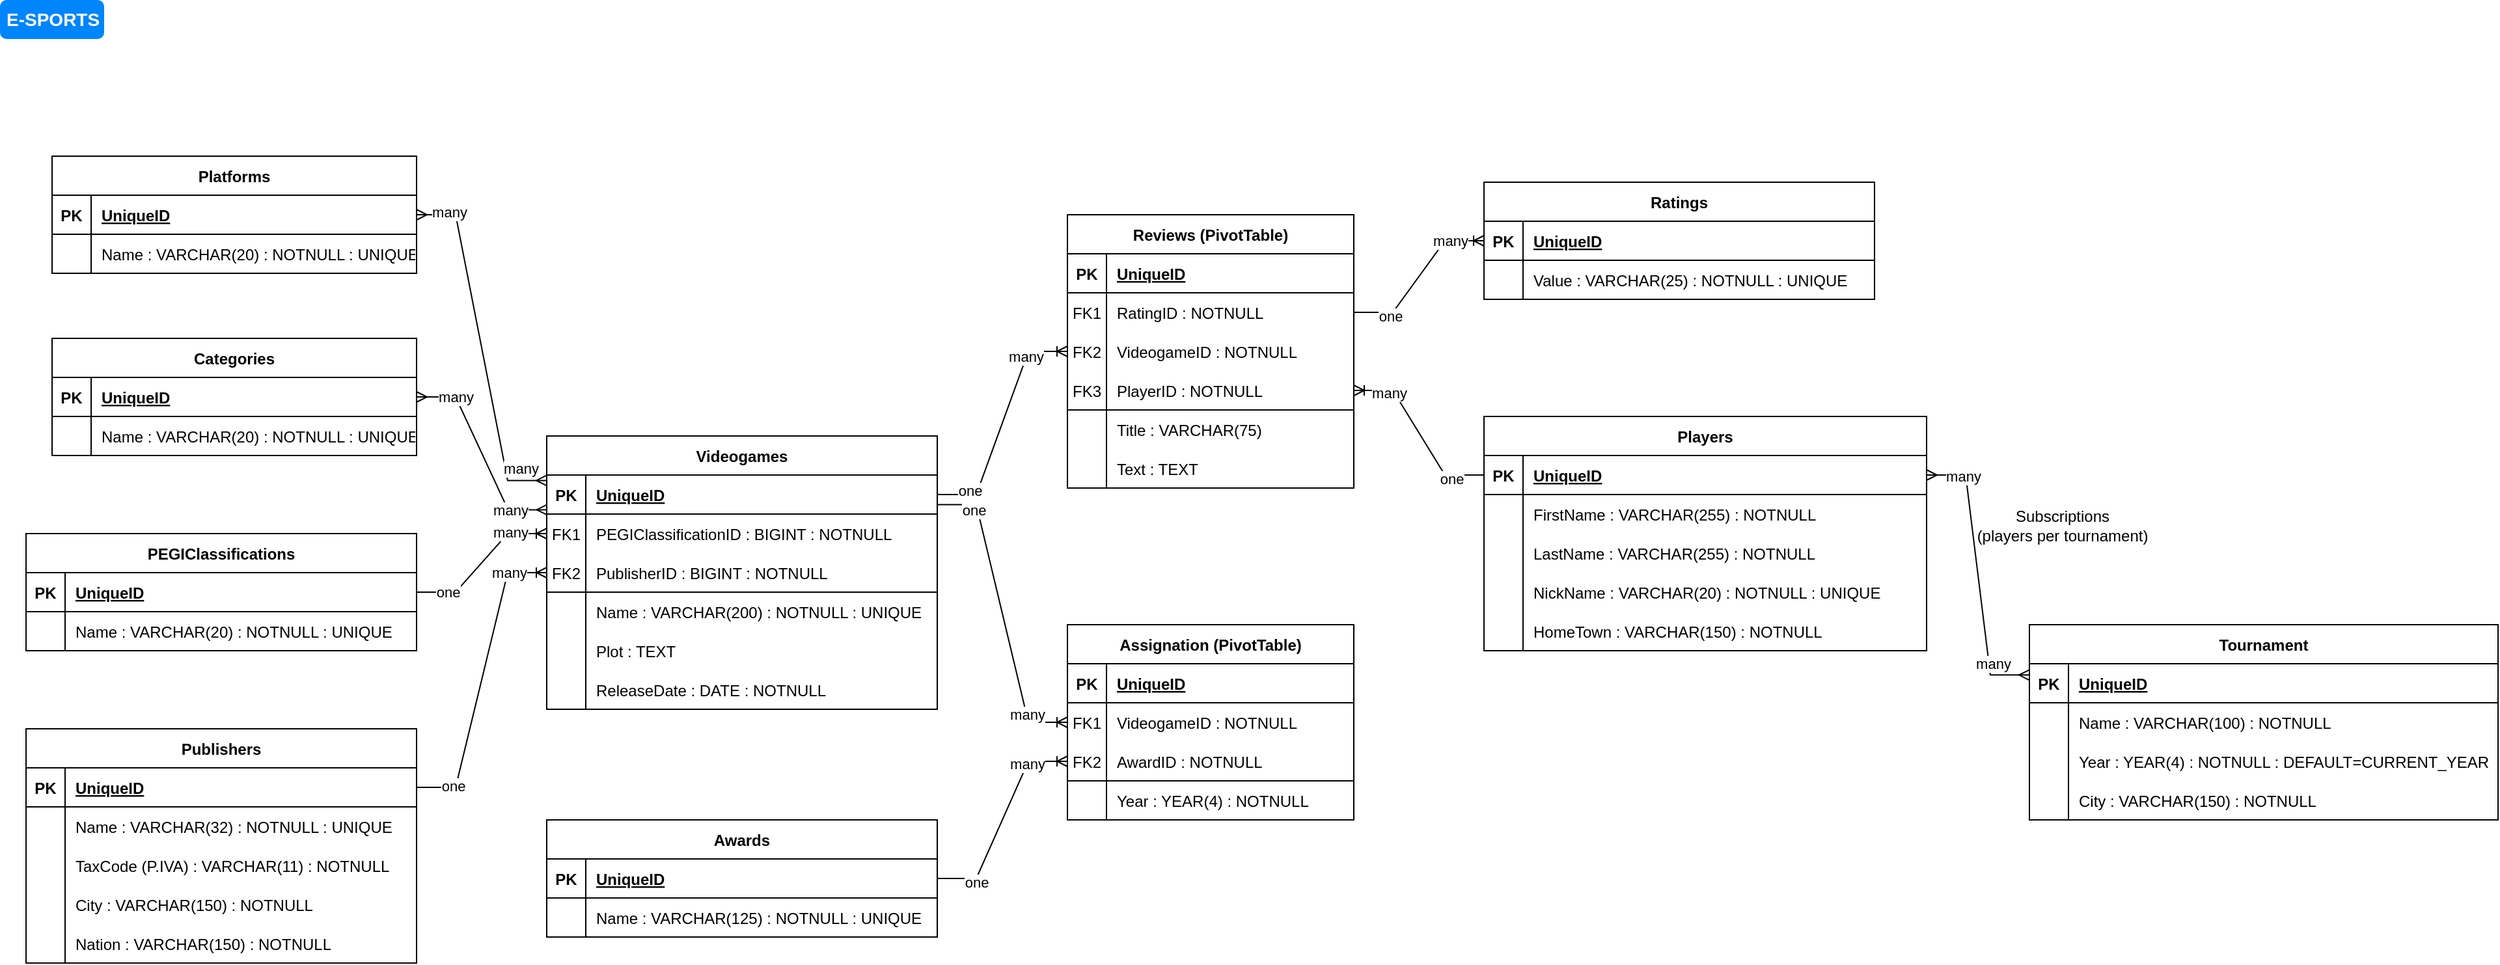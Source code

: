 <mxfile version="20.8.10" type="device"><diagram name="Page-1" id="wLrNkC55fA3OCVOZS55c"><mxGraphModel dx="1900" dy="1076" grid="1" gridSize="10" guides="1" tooltips="1" connect="1" arrows="1" fold="1" page="1" pageScale="1" pageWidth="1169" pageHeight="827" math="0" shadow="0"><root><mxCell id="0"/><mxCell id="1" parent="0"/><mxCell id="9pHbcaEoAHBI4VszP5OF-1" value="E-SPORTS" style="html=1;shadow=0;dashed=0;shape=mxgraph.bootstrap.rrect;rSize=5;strokeColor=none;strokeWidth=1;fillColor=#0085FC;fontColor=#FFFFFF;whiteSpace=wrap;align=left;verticalAlign=middle;spacingLeft=0;fontStyle=1;fontSize=14;spacing=5;" parent="1" vertex="1"><mxGeometry x="40" y="40" width="80" height="30" as="geometry"/></mxCell><mxCell id="9pHbcaEoAHBI4VszP5OF-2" value="Videogames" style="shape=table;startSize=30;container=1;collapsible=1;childLayout=tableLayout;fixedRows=1;rowLines=0;fontStyle=1;align=center;resizeLast=1;" parent="1" vertex="1"><mxGeometry x="460" y="375" width="300" height="210" as="geometry"/></mxCell><mxCell id="9pHbcaEoAHBI4VszP5OF-3" value="" style="shape=tableRow;horizontal=0;startSize=0;swimlaneHead=0;swimlaneBody=0;fillColor=none;collapsible=0;dropTarget=0;points=[[0,0.5],[1,0.5]];portConstraint=eastwest;top=0;left=0;right=0;bottom=1;" parent="9pHbcaEoAHBI4VszP5OF-2" vertex="1"><mxGeometry y="30" width="300" height="30" as="geometry"/></mxCell><mxCell id="9pHbcaEoAHBI4VszP5OF-4" value="PK" style="shape=partialRectangle;connectable=0;fillColor=none;top=0;left=0;bottom=0;right=0;fontStyle=1;overflow=hidden;" parent="9pHbcaEoAHBI4VszP5OF-3" vertex="1"><mxGeometry width="30" height="30" as="geometry"><mxRectangle width="30" height="30" as="alternateBounds"/></mxGeometry></mxCell><mxCell id="9pHbcaEoAHBI4VszP5OF-5" value="UniqueID" style="shape=partialRectangle;connectable=0;fillColor=none;top=0;left=0;bottom=0;right=0;align=left;spacingLeft=6;fontStyle=5;overflow=hidden;" parent="9pHbcaEoAHBI4VszP5OF-3" vertex="1"><mxGeometry x="30" width="270" height="30" as="geometry"><mxRectangle width="270" height="30" as="alternateBounds"/></mxGeometry></mxCell><mxCell id="9pHbcaEoAHBI4VszP5OF-171" value="" style="shape=tableRow;horizontal=0;startSize=0;swimlaneHead=0;swimlaneBody=0;fillColor=none;collapsible=0;dropTarget=0;points=[[0,0.5],[1,0.5]];portConstraint=eastwest;top=0;left=0;right=0;bottom=0;" parent="9pHbcaEoAHBI4VszP5OF-2" vertex="1"><mxGeometry y="60" width="300" height="30" as="geometry"/></mxCell><mxCell id="9pHbcaEoAHBI4VszP5OF-172" value="FK1" style="shape=partialRectangle;connectable=0;fillColor=none;top=0;left=0;bottom=0;right=0;editable=1;overflow=hidden;" parent="9pHbcaEoAHBI4VszP5OF-171" vertex="1"><mxGeometry width="30" height="30" as="geometry"><mxRectangle width="30" height="30" as="alternateBounds"/></mxGeometry></mxCell><mxCell id="9pHbcaEoAHBI4VszP5OF-173" value="PEGIClassificationID : BIGINT : NOTNULL" style="shape=partialRectangle;connectable=0;fillColor=none;top=0;left=0;bottom=0;right=0;align=left;spacingLeft=6;overflow=hidden;" parent="9pHbcaEoAHBI4VszP5OF-171" vertex="1"><mxGeometry x="30" width="270" height="30" as="geometry"><mxRectangle width="270" height="30" as="alternateBounds"/></mxGeometry></mxCell><mxCell id="9pHbcaEoAHBI4VszP5OF-15" value="" style="shape=tableRow;horizontal=0;startSize=0;swimlaneHead=0;swimlaneBody=0;fillColor=none;collapsible=0;dropTarget=0;points=[[0,0.5],[1,0.5]];portConstraint=eastwest;top=0;left=0;right=0;bottom=1;" parent="9pHbcaEoAHBI4VszP5OF-2" vertex="1"><mxGeometry y="90" width="300" height="30" as="geometry"/></mxCell><mxCell id="9pHbcaEoAHBI4VszP5OF-16" value="FK2" style="shape=partialRectangle;connectable=0;fillColor=none;top=0;left=0;bottom=0;right=0;editable=1;overflow=hidden;" parent="9pHbcaEoAHBI4VszP5OF-15" vertex="1"><mxGeometry width="30" height="30" as="geometry"><mxRectangle width="30" height="30" as="alternateBounds"/></mxGeometry></mxCell><mxCell id="9pHbcaEoAHBI4VszP5OF-17" value="PublisherID : BIGINT : NOTNULL" style="shape=partialRectangle;connectable=0;fillColor=none;top=0;left=0;bottom=0;right=0;align=left;spacingLeft=6;overflow=hidden;" parent="9pHbcaEoAHBI4VszP5OF-15" vertex="1"><mxGeometry x="30" width="270" height="30" as="geometry"><mxRectangle width="270" height="30" as="alternateBounds"/></mxGeometry></mxCell><mxCell id="9pHbcaEoAHBI4VszP5OF-6" value="" style="shape=tableRow;horizontal=0;startSize=0;swimlaneHead=0;swimlaneBody=0;fillColor=none;collapsible=0;dropTarget=0;points=[[0,0.5],[1,0.5]];portConstraint=eastwest;top=0;left=0;right=0;bottom=0;" parent="9pHbcaEoAHBI4VszP5OF-2" vertex="1"><mxGeometry y="120" width="300" height="30" as="geometry"/></mxCell><mxCell id="9pHbcaEoAHBI4VszP5OF-7" value="" style="shape=partialRectangle;connectable=0;fillColor=none;top=0;left=0;bottom=0;right=0;editable=1;overflow=hidden;" parent="9pHbcaEoAHBI4VszP5OF-6" vertex="1"><mxGeometry width="30" height="30" as="geometry"><mxRectangle width="30" height="30" as="alternateBounds"/></mxGeometry></mxCell><mxCell id="9pHbcaEoAHBI4VszP5OF-8" value="Name : VARCHAR(200) : NOTNULL : UNIQUE" style="shape=partialRectangle;connectable=0;fillColor=none;top=0;left=0;bottom=0;right=0;align=left;spacingLeft=6;overflow=hidden;" parent="9pHbcaEoAHBI4VszP5OF-6" vertex="1"><mxGeometry x="30" width="270" height="30" as="geometry"><mxRectangle width="270" height="30" as="alternateBounds"/></mxGeometry></mxCell><mxCell id="9pHbcaEoAHBI4VszP5OF-9" value="" style="shape=tableRow;horizontal=0;startSize=0;swimlaneHead=0;swimlaneBody=0;fillColor=none;collapsible=0;dropTarget=0;points=[[0,0.5],[1,0.5]];portConstraint=eastwest;top=0;left=0;right=0;bottom=0;" parent="9pHbcaEoAHBI4VszP5OF-2" vertex="1"><mxGeometry y="150" width="300" height="30" as="geometry"/></mxCell><mxCell id="9pHbcaEoAHBI4VszP5OF-10" value="" style="shape=partialRectangle;connectable=0;fillColor=none;top=0;left=0;bottom=0;right=0;editable=1;overflow=hidden;" parent="9pHbcaEoAHBI4VszP5OF-9" vertex="1"><mxGeometry width="30" height="30" as="geometry"><mxRectangle width="30" height="30" as="alternateBounds"/></mxGeometry></mxCell><mxCell id="9pHbcaEoAHBI4VszP5OF-11" value="Plot : TEXT" style="shape=partialRectangle;connectable=0;fillColor=none;top=0;left=0;bottom=0;right=0;align=left;spacingLeft=6;overflow=hidden;" parent="9pHbcaEoAHBI4VszP5OF-9" vertex="1"><mxGeometry x="30" width="270" height="30" as="geometry"><mxRectangle width="270" height="30" as="alternateBounds"/></mxGeometry></mxCell><mxCell id="9pHbcaEoAHBI4VszP5OF-12" value="" style="shape=tableRow;horizontal=0;startSize=0;swimlaneHead=0;swimlaneBody=0;fillColor=none;collapsible=0;dropTarget=0;points=[[0,0.5],[1,0.5]];portConstraint=eastwest;top=0;left=0;right=0;bottom=0;" parent="9pHbcaEoAHBI4VszP5OF-2" vertex="1"><mxGeometry y="180" width="300" height="30" as="geometry"/></mxCell><mxCell id="9pHbcaEoAHBI4VszP5OF-13" value="" style="shape=partialRectangle;connectable=0;fillColor=none;top=0;left=0;bottom=0;right=0;editable=1;overflow=hidden;" parent="9pHbcaEoAHBI4VszP5OF-12" vertex="1"><mxGeometry width="30" height="30" as="geometry"><mxRectangle width="30" height="30" as="alternateBounds"/></mxGeometry></mxCell><mxCell id="9pHbcaEoAHBI4VszP5OF-14" value="ReleaseDate : DATE : NOTNULL" style="shape=partialRectangle;connectable=0;fillColor=none;top=0;left=0;bottom=0;right=0;align=left;spacingLeft=6;overflow=hidden;" parent="9pHbcaEoAHBI4VszP5OF-12" vertex="1"><mxGeometry x="30" width="270" height="30" as="geometry"><mxRectangle width="270" height="30" as="alternateBounds"/></mxGeometry></mxCell><mxCell id="9pHbcaEoAHBI4VszP5OF-18" value="Publishers" style="shape=table;startSize=30;container=1;collapsible=1;childLayout=tableLayout;fixedRows=1;rowLines=0;fontStyle=1;align=center;resizeLast=1;" parent="1" vertex="1"><mxGeometry x="60" y="600" width="300" height="180" as="geometry"/></mxCell><mxCell id="9pHbcaEoAHBI4VszP5OF-19" value="" style="shape=tableRow;horizontal=0;startSize=0;swimlaneHead=0;swimlaneBody=0;fillColor=none;collapsible=0;dropTarget=0;points=[[0,0.5],[1,0.5]];portConstraint=eastwest;top=0;left=0;right=0;bottom=1;" parent="9pHbcaEoAHBI4VszP5OF-18" vertex="1"><mxGeometry y="30" width="300" height="30" as="geometry"/></mxCell><mxCell id="9pHbcaEoAHBI4VszP5OF-20" value="PK" style="shape=partialRectangle;connectable=0;fillColor=none;top=0;left=0;bottom=0;right=0;fontStyle=1;overflow=hidden;" parent="9pHbcaEoAHBI4VszP5OF-19" vertex="1"><mxGeometry width="30" height="30" as="geometry"><mxRectangle width="30" height="30" as="alternateBounds"/></mxGeometry></mxCell><mxCell id="9pHbcaEoAHBI4VszP5OF-21" value="UniqueID" style="shape=partialRectangle;connectable=0;fillColor=none;top=0;left=0;bottom=0;right=0;align=left;spacingLeft=6;fontStyle=5;overflow=hidden;" parent="9pHbcaEoAHBI4VszP5OF-19" vertex="1"><mxGeometry x="30" width="270" height="30" as="geometry"><mxRectangle width="270" height="30" as="alternateBounds"/></mxGeometry></mxCell><mxCell id="9pHbcaEoAHBI4VszP5OF-22" value="" style="shape=tableRow;horizontal=0;startSize=0;swimlaneHead=0;swimlaneBody=0;fillColor=none;collapsible=0;dropTarget=0;points=[[0,0.5],[1,0.5]];portConstraint=eastwest;top=0;left=0;right=0;bottom=0;" parent="9pHbcaEoAHBI4VszP5OF-18" vertex="1"><mxGeometry y="60" width="300" height="30" as="geometry"/></mxCell><mxCell id="9pHbcaEoAHBI4VszP5OF-23" value="" style="shape=partialRectangle;connectable=0;fillColor=none;top=0;left=0;bottom=0;right=0;editable=1;overflow=hidden;" parent="9pHbcaEoAHBI4VszP5OF-22" vertex="1"><mxGeometry width="30" height="30" as="geometry"><mxRectangle width="30" height="30" as="alternateBounds"/></mxGeometry></mxCell><mxCell id="9pHbcaEoAHBI4VszP5OF-24" value="Name : VARCHAR(32) : NOTNULL : UNIQUE" style="shape=partialRectangle;connectable=0;fillColor=none;top=0;left=0;bottom=0;right=0;align=left;spacingLeft=6;overflow=hidden;" parent="9pHbcaEoAHBI4VszP5OF-22" vertex="1"><mxGeometry x="30" width="270" height="30" as="geometry"><mxRectangle width="270" height="30" as="alternateBounds"/></mxGeometry></mxCell><mxCell id="9pHbcaEoAHBI4VszP5OF-25" value="" style="shape=tableRow;horizontal=0;startSize=0;swimlaneHead=0;swimlaneBody=0;fillColor=none;collapsible=0;dropTarget=0;points=[[0,0.5],[1,0.5]];portConstraint=eastwest;top=0;left=0;right=0;bottom=0;" parent="9pHbcaEoAHBI4VszP5OF-18" vertex="1"><mxGeometry y="90" width="300" height="30" as="geometry"/></mxCell><mxCell id="9pHbcaEoAHBI4VszP5OF-26" value="" style="shape=partialRectangle;connectable=0;fillColor=none;top=0;left=0;bottom=0;right=0;editable=1;overflow=hidden;" parent="9pHbcaEoAHBI4VszP5OF-25" vertex="1"><mxGeometry width="30" height="30" as="geometry"><mxRectangle width="30" height="30" as="alternateBounds"/></mxGeometry></mxCell><mxCell id="9pHbcaEoAHBI4VszP5OF-27" value="TaxCode (P.IVA) : VARCHAR(11) : NOTNULL" style="shape=partialRectangle;connectable=0;fillColor=none;top=0;left=0;bottom=0;right=0;align=left;spacingLeft=6;overflow=hidden;" parent="9pHbcaEoAHBI4VszP5OF-25" vertex="1"><mxGeometry x="30" width="270" height="30" as="geometry"><mxRectangle width="270" height="30" as="alternateBounds"/></mxGeometry></mxCell><mxCell id="9pHbcaEoAHBI4VszP5OF-28" value="" style="shape=tableRow;horizontal=0;startSize=0;swimlaneHead=0;swimlaneBody=0;fillColor=none;collapsible=0;dropTarget=0;points=[[0,0.5],[1,0.5]];portConstraint=eastwest;top=0;left=0;right=0;bottom=0;" parent="9pHbcaEoAHBI4VszP5OF-18" vertex="1"><mxGeometry y="120" width="300" height="30" as="geometry"/></mxCell><mxCell id="9pHbcaEoAHBI4VszP5OF-29" value="" style="shape=partialRectangle;connectable=0;fillColor=none;top=0;left=0;bottom=0;right=0;editable=1;overflow=hidden;" parent="9pHbcaEoAHBI4VszP5OF-28" vertex="1"><mxGeometry width="30" height="30" as="geometry"><mxRectangle width="30" height="30" as="alternateBounds"/></mxGeometry></mxCell><mxCell id="9pHbcaEoAHBI4VszP5OF-30" value="City : VARCHAR(150) : NOTNULL" style="shape=partialRectangle;connectable=0;fillColor=none;top=0;left=0;bottom=0;right=0;align=left;spacingLeft=6;overflow=hidden;" parent="9pHbcaEoAHBI4VszP5OF-28" vertex="1"><mxGeometry x="30" width="270" height="30" as="geometry"><mxRectangle width="270" height="30" as="alternateBounds"/></mxGeometry></mxCell><mxCell id="9pHbcaEoAHBI4VszP5OF-31" value="" style="shape=tableRow;horizontal=0;startSize=0;swimlaneHead=0;swimlaneBody=0;fillColor=none;collapsible=0;dropTarget=0;points=[[0,0.5],[1,0.5]];portConstraint=eastwest;top=0;left=0;right=0;bottom=0;" parent="9pHbcaEoAHBI4VszP5OF-18" vertex="1"><mxGeometry y="150" width="300" height="30" as="geometry"/></mxCell><mxCell id="9pHbcaEoAHBI4VszP5OF-32" value="" style="shape=partialRectangle;connectable=0;fillColor=none;top=0;left=0;bottom=0;right=0;editable=1;overflow=hidden;" parent="9pHbcaEoAHBI4VszP5OF-31" vertex="1"><mxGeometry width="30" height="30" as="geometry"><mxRectangle width="30" height="30" as="alternateBounds"/></mxGeometry></mxCell><mxCell id="9pHbcaEoAHBI4VszP5OF-33" value="Nation : VARCHAR(150) : NOTNULL" style="shape=partialRectangle;connectable=0;fillColor=none;top=0;left=0;bottom=0;right=0;align=left;spacingLeft=6;overflow=hidden;" parent="9pHbcaEoAHBI4VszP5OF-31" vertex="1"><mxGeometry x="30" width="270" height="30" as="geometry"><mxRectangle width="270" height="30" as="alternateBounds"/></mxGeometry></mxCell><mxCell id="9pHbcaEoAHBI4VszP5OF-34" value="Platforms" style="shape=table;startSize=30;container=1;collapsible=1;childLayout=tableLayout;fixedRows=1;rowLines=0;fontStyle=1;align=center;resizeLast=1;" parent="1" vertex="1"><mxGeometry x="80" y="160" width="280" height="90" as="geometry"/></mxCell><mxCell id="9pHbcaEoAHBI4VszP5OF-35" value="" style="shape=tableRow;horizontal=0;startSize=0;swimlaneHead=0;swimlaneBody=0;fillColor=none;collapsible=0;dropTarget=0;points=[[0,0.5],[1,0.5]];portConstraint=eastwest;top=0;left=0;right=0;bottom=1;" parent="9pHbcaEoAHBI4VszP5OF-34" vertex="1"><mxGeometry y="30" width="280" height="30" as="geometry"/></mxCell><mxCell id="9pHbcaEoAHBI4VszP5OF-36" value="PK" style="shape=partialRectangle;connectable=0;fillColor=none;top=0;left=0;bottom=0;right=0;fontStyle=1;overflow=hidden;" parent="9pHbcaEoAHBI4VszP5OF-35" vertex="1"><mxGeometry width="30" height="30" as="geometry"><mxRectangle width="30" height="30" as="alternateBounds"/></mxGeometry></mxCell><mxCell id="9pHbcaEoAHBI4VszP5OF-37" value="UniqueID" style="shape=partialRectangle;connectable=0;fillColor=none;top=0;left=0;bottom=0;right=0;align=left;spacingLeft=6;fontStyle=5;overflow=hidden;" parent="9pHbcaEoAHBI4VszP5OF-35" vertex="1"><mxGeometry x="30" width="250" height="30" as="geometry"><mxRectangle width="250" height="30" as="alternateBounds"/></mxGeometry></mxCell><mxCell id="9pHbcaEoAHBI4VszP5OF-38" value="" style="shape=tableRow;horizontal=0;startSize=0;swimlaneHead=0;swimlaneBody=0;fillColor=none;collapsible=0;dropTarget=0;points=[[0,0.5],[1,0.5]];portConstraint=eastwest;top=0;left=0;right=0;bottom=0;" parent="9pHbcaEoAHBI4VszP5OF-34" vertex="1"><mxGeometry y="60" width="280" height="30" as="geometry"/></mxCell><mxCell id="9pHbcaEoAHBI4VszP5OF-39" value="" style="shape=partialRectangle;connectable=0;fillColor=none;top=0;left=0;bottom=0;right=0;editable=1;overflow=hidden;" parent="9pHbcaEoAHBI4VszP5OF-38" vertex="1"><mxGeometry width="30" height="30" as="geometry"><mxRectangle width="30" height="30" as="alternateBounds"/></mxGeometry></mxCell><mxCell id="9pHbcaEoAHBI4VszP5OF-40" value="Name : VARCHAR(20) : NOTNULL : UNIQUE" style="shape=partialRectangle;connectable=0;fillColor=none;top=0;left=0;bottom=0;right=0;align=left;spacingLeft=6;overflow=hidden;" parent="9pHbcaEoAHBI4VszP5OF-38" vertex="1"><mxGeometry x="30" width="250" height="30" as="geometry"><mxRectangle width="250" height="30" as="alternateBounds"/></mxGeometry></mxCell><mxCell id="9pHbcaEoAHBI4VszP5OF-47" value="Categories" style="shape=table;startSize=30;container=1;collapsible=1;childLayout=tableLayout;fixedRows=1;rowLines=0;fontStyle=1;align=center;resizeLast=1;" parent="1" vertex="1"><mxGeometry x="80" y="300" width="280" height="90" as="geometry"/></mxCell><mxCell id="9pHbcaEoAHBI4VszP5OF-48" value="" style="shape=tableRow;horizontal=0;startSize=0;swimlaneHead=0;swimlaneBody=0;fillColor=none;collapsible=0;dropTarget=0;points=[[0,0.5],[1,0.5]];portConstraint=eastwest;top=0;left=0;right=0;bottom=1;" parent="9pHbcaEoAHBI4VszP5OF-47" vertex="1"><mxGeometry y="30" width="280" height="30" as="geometry"/></mxCell><mxCell id="9pHbcaEoAHBI4VszP5OF-49" value="PK" style="shape=partialRectangle;connectable=0;fillColor=none;top=0;left=0;bottom=0;right=0;fontStyle=1;overflow=hidden;" parent="9pHbcaEoAHBI4VszP5OF-48" vertex="1"><mxGeometry width="30" height="30" as="geometry"><mxRectangle width="30" height="30" as="alternateBounds"/></mxGeometry></mxCell><mxCell id="9pHbcaEoAHBI4VszP5OF-50" value="UniqueID" style="shape=partialRectangle;connectable=0;fillColor=none;top=0;left=0;bottom=0;right=0;align=left;spacingLeft=6;fontStyle=5;overflow=hidden;" parent="9pHbcaEoAHBI4VszP5OF-48" vertex="1"><mxGeometry x="30" width="250" height="30" as="geometry"><mxRectangle width="250" height="30" as="alternateBounds"/></mxGeometry></mxCell><mxCell id="9pHbcaEoAHBI4VszP5OF-51" value="" style="shape=tableRow;horizontal=0;startSize=0;swimlaneHead=0;swimlaneBody=0;fillColor=none;collapsible=0;dropTarget=0;points=[[0,0.5],[1,0.5]];portConstraint=eastwest;top=0;left=0;right=0;bottom=0;" parent="9pHbcaEoAHBI4VszP5OF-47" vertex="1"><mxGeometry y="60" width="280" height="30" as="geometry"/></mxCell><mxCell id="9pHbcaEoAHBI4VszP5OF-52" value="" style="shape=partialRectangle;connectable=0;fillColor=none;top=0;left=0;bottom=0;right=0;editable=1;overflow=hidden;" parent="9pHbcaEoAHBI4VszP5OF-51" vertex="1"><mxGeometry width="30" height="30" as="geometry"><mxRectangle width="30" height="30" as="alternateBounds"/></mxGeometry></mxCell><mxCell id="9pHbcaEoAHBI4VszP5OF-53" value="Name : VARCHAR(20) : NOTNULL : UNIQUE" style="shape=partialRectangle;connectable=0;fillColor=none;top=0;left=0;bottom=0;right=0;align=left;spacingLeft=6;overflow=hidden;" parent="9pHbcaEoAHBI4VszP5OF-51" vertex="1"><mxGeometry x="30" width="250" height="30" as="geometry"><mxRectangle width="250" height="30" as="alternateBounds"/></mxGeometry></mxCell><mxCell id="9pHbcaEoAHBI4VszP5OF-60" value="PEGIClassifications" style="shape=table;startSize=30;container=1;collapsible=1;childLayout=tableLayout;fixedRows=1;rowLines=0;fontStyle=1;align=center;resizeLast=1;" parent="1" vertex="1"><mxGeometry x="60" y="450" width="300" height="90" as="geometry"/></mxCell><mxCell id="9pHbcaEoAHBI4VszP5OF-61" value="" style="shape=tableRow;horizontal=0;startSize=0;swimlaneHead=0;swimlaneBody=0;fillColor=none;collapsible=0;dropTarget=0;points=[[0,0.5],[1,0.5]];portConstraint=eastwest;top=0;left=0;right=0;bottom=1;" parent="9pHbcaEoAHBI4VszP5OF-60" vertex="1"><mxGeometry y="30" width="300" height="30" as="geometry"/></mxCell><mxCell id="9pHbcaEoAHBI4VszP5OF-62" value="PK" style="shape=partialRectangle;connectable=0;fillColor=none;top=0;left=0;bottom=0;right=0;fontStyle=1;overflow=hidden;" parent="9pHbcaEoAHBI4VszP5OF-61" vertex="1"><mxGeometry width="30" height="30" as="geometry"><mxRectangle width="30" height="30" as="alternateBounds"/></mxGeometry></mxCell><mxCell id="9pHbcaEoAHBI4VszP5OF-63" value="UniqueID" style="shape=partialRectangle;connectable=0;fillColor=none;top=0;left=0;bottom=0;right=0;align=left;spacingLeft=6;fontStyle=5;overflow=hidden;" parent="9pHbcaEoAHBI4VszP5OF-61" vertex="1"><mxGeometry x="30" width="270" height="30" as="geometry"><mxRectangle width="270" height="30" as="alternateBounds"/></mxGeometry></mxCell><mxCell id="9pHbcaEoAHBI4VszP5OF-64" value="" style="shape=tableRow;horizontal=0;startSize=0;swimlaneHead=0;swimlaneBody=0;fillColor=none;collapsible=0;dropTarget=0;points=[[0,0.5],[1,0.5]];portConstraint=eastwest;top=0;left=0;right=0;bottom=0;" parent="9pHbcaEoAHBI4VszP5OF-60" vertex="1"><mxGeometry y="60" width="300" height="30" as="geometry"/></mxCell><mxCell id="9pHbcaEoAHBI4VszP5OF-65" value="" style="shape=partialRectangle;connectable=0;fillColor=none;top=0;left=0;bottom=0;right=0;editable=1;overflow=hidden;" parent="9pHbcaEoAHBI4VszP5OF-64" vertex="1"><mxGeometry width="30" height="30" as="geometry"><mxRectangle width="30" height="30" as="alternateBounds"/></mxGeometry></mxCell><mxCell id="9pHbcaEoAHBI4VszP5OF-66" value="Name : VARCHAR(20) : NOTNULL : UNIQUE" style="shape=partialRectangle;connectable=0;fillColor=none;top=0;left=0;bottom=0;right=0;align=left;spacingLeft=6;overflow=hidden;" parent="9pHbcaEoAHBI4VszP5OF-64" vertex="1"><mxGeometry x="30" width="270" height="30" as="geometry"><mxRectangle width="270" height="30" as="alternateBounds"/></mxGeometry></mxCell><mxCell id="9pHbcaEoAHBI4VszP5OF-81" value="Tournament" style="shape=table;startSize=30;container=1;collapsible=1;childLayout=tableLayout;fixedRows=1;rowLines=0;fontStyle=1;align=center;resizeLast=1;" parent="1" vertex="1"><mxGeometry x="1599" y="520" width="360" height="150" as="geometry"/></mxCell><mxCell id="9pHbcaEoAHBI4VszP5OF-82" value="" style="shape=tableRow;horizontal=0;startSize=0;swimlaneHead=0;swimlaneBody=0;fillColor=none;collapsible=0;dropTarget=0;points=[[0,0.5],[1,0.5]];portConstraint=eastwest;top=0;left=0;right=0;bottom=1;" parent="9pHbcaEoAHBI4VszP5OF-81" vertex="1"><mxGeometry y="30" width="360" height="30" as="geometry"/></mxCell><mxCell id="9pHbcaEoAHBI4VszP5OF-83" value="PK" style="shape=partialRectangle;connectable=0;fillColor=none;top=0;left=0;bottom=0;right=0;fontStyle=1;overflow=hidden;" parent="9pHbcaEoAHBI4VszP5OF-82" vertex="1"><mxGeometry width="30" height="30" as="geometry"><mxRectangle width="30" height="30" as="alternateBounds"/></mxGeometry></mxCell><mxCell id="9pHbcaEoAHBI4VszP5OF-84" value="UniqueID" style="shape=partialRectangle;connectable=0;fillColor=none;top=0;left=0;bottom=0;right=0;align=left;spacingLeft=6;fontStyle=5;overflow=hidden;" parent="9pHbcaEoAHBI4VszP5OF-82" vertex="1"><mxGeometry x="30" width="330" height="30" as="geometry"><mxRectangle width="330" height="30" as="alternateBounds"/></mxGeometry></mxCell><mxCell id="9pHbcaEoAHBI4VszP5OF-85" value="" style="shape=tableRow;horizontal=0;startSize=0;swimlaneHead=0;swimlaneBody=0;fillColor=none;collapsible=0;dropTarget=0;points=[[0,0.5],[1,0.5]];portConstraint=eastwest;top=0;left=0;right=0;bottom=0;" parent="9pHbcaEoAHBI4VszP5OF-81" vertex="1"><mxGeometry y="60" width="360" height="30" as="geometry"/></mxCell><mxCell id="9pHbcaEoAHBI4VszP5OF-86" value="" style="shape=partialRectangle;connectable=0;fillColor=none;top=0;left=0;bottom=0;right=0;editable=1;overflow=hidden;" parent="9pHbcaEoAHBI4VszP5OF-85" vertex="1"><mxGeometry width="30" height="30" as="geometry"><mxRectangle width="30" height="30" as="alternateBounds"/></mxGeometry></mxCell><mxCell id="9pHbcaEoAHBI4VszP5OF-87" value="Name : VARCHAR(100) : NOTNULL" style="shape=partialRectangle;connectable=0;fillColor=none;top=0;left=0;bottom=0;right=0;align=left;spacingLeft=6;overflow=hidden;" parent="9pHbcaEoAHBI4VszP5OF-85" vertex="1"><mxGeometry x="30" width="330" height="30" as="geometry"><mxRectangle width="330" height="30" as="alternateBounds"/></mxGeometry></mxCell><mxCell id="9pHbcaEoAHBI4VszP5OF-88" value="" style="shape=tableRow;horizontal=0;startSize=0;swimlaneHead=0;swimlaneBody=0;fillColor=none;collapsible=0;dropTarget=0;points=[[0,0.5],[1,0.5]];portConstraint=eastwest;top=0;left=0;right=0;bottom=0;" parent="9pHbcaEoAHBI4VszP5OF-81" vertex="1"><mxGeometry y="90" width="360" height="30" as="geometry"/></mxCell><mxCell id="9pHbcaEoAHBI4VszP5OF-89" value="" style="shape=partialRectangle;connectable=0;fillColor=none;top=0;left=0;bottom=0;right=0;editable=1;overflow=hidden;" parent="9pHbcaEoAHBI4VszP5OF-88" vertex="1"><mxGeometry width="30" height="30" as="geometry"><mxRectangle width="30" height="30" as="alternateBounds"/></mxGeometry></mxCell><mxCell id="9pHbcaEoAHBI4VszP5OF-90" value="Year : YEAR(4) : NOTNULL : DEFAULT=CURRENT_YEAR" style="shape=partialRectangle;connectable=0;fillColor=none;top=0;left=0;bottom=0;right=0;align=left;spacingLeft=6;overflow=hidden;" parent="9pHbcaEoAHBI4VszP5OF-88" vertex="1"><mxGeometry x="30" width="330" height="30" as="geometry"><mxRectangle width="330" height="30" as="alternateBounds"/></mxGeometry></mxCell><mxCell id="9pHbcaEoAHBI4VszP5OF-91" value="" style="shape=tableRow;horizontal=0;startSize=0;swimlaneHead=0;swimlaneBody=0;fillColor=none;collapsible=0;dropTarget=0;points=[[0,0.5],[1,0.5]];portConstraint=eastwest;top=0;left=0;right=0;bottom=0;" parent="9pHbcaEoAHBI4VszP5OF-81" vertex="1"><mxGeometry y="120" width="360" height="30" as="geometry"/></mxCell><mxCell id="9pHbcaEoAHBI4VszP5OF-92" value="" style="shape=partialRectangle;connectable=0;fillColor=none;top=0;left=0;bottom=0;right=0;editable=1;overflow=hidden;" parent="9pHbcaEoAHBI4VszP5OF-91" vertex="1"><mxGeometry width="30" height="30" as="geometry"><mxRectangle width="30" height="30" as="alternateBounds"/></mxGeometry></mxCell><mxCell id="9pHbcaEoAHBI4VszP5OF-93" value="City : VARCHAR(150) : NOTNULL" style="shape=partialRectangle;connectable=0;fillColor=none;top=0;left=0;bottom=0;right=0;align=left;spacingLeft=6;overflow=hidden;" parent="9pHbcaEoAHBI4VszP5OF-91" vertex="1"><mxGeometry x="30" width="330" height="30" as="geometry"><mxRectangle width="330" height="30" as="alternateBounds"/></mxGeometry></mxCell><mxCell id="9pHbcaEoAHBI4VszP5OF-94" value="Players" style="shape=table;startSize=30;container=1;collapsible=1;childLayout=tableLayout;fixedRows=1;rowLines=0;fontStyle=1;align=center;resizeLast=1;" parent="1" vertex="1"><mxGeometry x="1180" y="360" width="340" height="180" as="geometry"/></mxCell><mxCell id="9pHbcaEoAHBI4VszP5OF-95" value="" style="shape=tableRow;horizontal=0;startSize=0;swimlaneHead=0;swimlaneBody=0;fillColor=none;collapsible=0;dropTarget=0;points=[[0,0.5],[1,0.5]];portConstraint=eastwest;top=0;left=0;right=0;bottom=1;" parent="9pHbcaEoAHBI4VszP5OF-94" vertex="1"><mxGeometry y="30" width="340" height="30" as="geometry"/></mxCell><mxCell id="9pHbcaEoAHBI4VszP5OF-96" value="PK" style="shape=partialRectangle;connectable=0;fillColor=none;top=0;left=0;bottom=0;right=0;fontStyle=1;overflow=hidden;" parent="9pHbcaEoAHBI4VszP5OF-95" vertex="1"><mxGeometry width="30" height="30" as="geometry"><mxRectangle width="30" height="30" as="alternateBounds"/></mxGeometry></mxCell><mxCell id="9pHbcaEoAHBI4VszP5OF-97" value="UniqueID" style="shape=partialRectangle;connectable=0;fillColor=none;top=0;left=0;bottom=0;right=0;align=left;spacingLeft=6;fontStyle=5;overflow=hidden;" parent="9pHbcaEoAHBI4VszP5OF-95" vertex="1"><mxGeometry x="30" width="310" height="30" as="geometry"><mxRectangle width="310" height="30" as="alternateBounds"/></mxGeometry></mxCell><mxCell id="9pHbcaEoAHBI4VszP5OF-98" value="" style="shape=tableRow;horizontal=0;startSize=0;swimlaneHead=0;swimlaneBody=0;fillColor=none;collapsible=0;dropTarget=0;points=[[0,0.5],[1,0.5]];portConstraint=eastwest;top=0;left=0;right=0;bottom=0;" parent="9pHbcaEoAHBI4VszP5OF-94" vertex="1"><mxGeometry y="60" width="340" height="30" as="geometry"/></mxCell><mxCell id="9pHbcaEoAHBI4VszP5OF-99" value="" style="shape=partialRectangle;connectable=0;fillColor=none;top=0;left=0;bottom=0;right=0;editable=1;overflow=hidden;" parent="9pHbcaEoAHBI4VszP5OF-98" vertex="1"><mxGeometry width="30" height="30" as="geometry"><mxRectangle width="30" height="30" as="alternateBounds"/></mxGeometry></mxCell><mxCell id="9pHbcaEoAHBI4VszP5OF-100" value="FirstName : VARCHAR(255) : NOTNULL" style="shape=partialRectangle;connectable=0;fillColor=none;top=0;left=0;bottom=0;right=0;align=left;spacingLeft=6;overflow=hidden;" parent="9pHbcaEoAHBI4VszP5OF-98" vertex="1"><mxGeometry x="30" width="310" height="30" as="geometry"><mxRectangle width="310" height="30" as="alternateBounds"/></mxGeometry></mxCell><mxCell id="9pHbcaEoAHBI4VszP5OF-101" value="" style="shape=tableRow;horizontal=0;startSize=0;swimlaneHead=0;swimlaneBody=0;fillColor=none;collapsible=0;dropTarget=0;points=[[0,0.5],[1,0.5]];portConstraint=eastwest;top=0;left=0;right=0;bottom=0;" parent="9pHbcaEoAHBI4VszP5OF-94" vertex="1"><mxGeometry y="90" width="340" height="30" as="geometry"/></mxCell><mxCell id="9pHbcaEoAHBI4VszP5OF-102" value="" style="shape=partialRectangle;connectable=0;fillColor=none;top=0;left=0;bottom=0;right=0;editable=1;overflow=hidden;" parent="9pHbcaEoAHBI4VszP5OF-101" vertex="1"><mxGeometry width="30" height="30" as="geometry"><mxRectangle width="30" height="30" as="alternateBounds"/></mxGeometry></mxCell><mxCell id="9pHbcaEoAHBI4VszP5OF-103" value="LastName : VARCHAR(255) : NOTNULL" style="shape=partialRectangle;connectable=0;fillColor=none;top=0;left=0;bottom=0;right=0;align=left;spacingLeft=6;overflow=hidden;" parent="9pHbcaEoAHBI4VszP5OF-101" vertex="1"><mxGeometry x="30" width="310" height="30" as="geometry"><mxRectangle width="310" height="30" as="alternateBounds"/></mxGeometry></mxCell><mxCell id="9pHbcaEoAHBI4VszP5OF-104" value="" style="shape=tableRow;horizontal=0;startSize=0;swimlaneHead=0;swimlaneBody=0;fillColor=none;collapsible=0;dropTarget=0;points=[[0,0.5],[1,0.5]];portConstraint=eastwest;top=0;left=0;right=0;bottom=0;" parent="9pHbcaEoAHBI4VszP5OF-94" vertex="1"><mxGeometry y="120" width="340" height="30" as="geometry"/></mxCell><mxCell id="9pHbcaEoAHBI4VszP5OF-105" value="" style="shape=partialRectangle;connectable=0;fillColor=none;top=0;left=0;bottom=0;right=0;editable=1;overflow=hidden;" parent="9pHbcaEoAHBI4VszP5OF-104" vertex="1"><mxGeometry width="30" height="30" as="geometry"><mxRectangle width="30" height="30" as="alternateBounds"/></mxGeometry></mxCell><mxCell id="9pHbcaEoAHBI4VszP5OF-106" value="NickName : VARCHAR(20) : NOTNULL : UNIQUE" style="shape=partialRectangle;connectable=0;fillColor=none;top=0;left=0;bottom=0;right=0;align=left;spacingLeft=6;overflow=hidden;" parent="9pHbcaEoAHBI4VszP5OF-104" vertex="1"><mxGeometry x="30" width="310" height="30" as="geometry"><mxRectangle width="310" height="30" as="alternateBounds"/></mxGeometry></mxCell><mxCell id="9pHbcaEoAHBI4VszP5OF-107" value="" style="shape=tableRow;horizontal=0;startSize=0;swimlaneHead=0;swimlaneBody=0;fillColor=none;collapsible=0;dropTarget=0;points=[[0,0.5],[1,0.5]];portConstraint=eastwest;top=0;left=0;right=0;bottom=0;" parent="9pHbcaEoAHBI4VszP5OF-94" vertex="1"><mxGeometry y="150" width="340" height="30" as="geometry"/></mxCell><mxCell id="9pHbcaEoAHBI4VszP5OF-108" value="" style="shape=partialRectangle;connectable=0;fillColor=none;top=0;left=0;bottom=0;right=0;editable=1;overflow=hidden;" parent="9pHbcaEoAHBI4VszP5OF-107" vertex="1"><mxGeometry width="30" height="30" as="geometry"><mxRectangle width="30" height="30" as="alternateBounds"/></mxGeometry></mxCell><mxCell id="9pHbcaEoAHBI4VszP5OF-109" value="HomeTown : VARCHAR(150) : NOTNULL" style="shape=partialRectangle;connectable=0;fillColor=none;top=0;left=0;bottom=0;right=0;align=left;spacingLeft=6;overflow=hidden;" parent="9pHbcaEoAHBI4VszP5OF-107" vertex="1"><mxGeometry x="30" width="310" height="30" as="geometry"><mxRectangle width="310" height="30" as="alternateBounds"/></mxGeometry></mxCell><mxCell id="9pHbcaEoAHBI4VszP5OF-113" value="Reviews (PivotTable)" style="shape=table;startSize=30;container=1;collapsible=1;childLayout=tableLayout;fixedRows=1;rowLines=0;fontStyle=1;align=center;resizeLast=1;" parent="1" vertex="1"><mxGeometry x="860" y="205" width="220" height="210" as="geometry"/></mxCell><mxCell id="9pHbcaEoAHBI4VszP5OF-114" value="" style="shape=tableRow;horizontal=0;startSize=0;swimlaneHead=0;swimlaneBody=0;fillColor=none;collapsible=0;dropTarget=0;points=[[0,0.5],[1,0.5]];portConstraint=eastwest;top=0;left=0;right=0;bottom=1;" parent="9pHbcaEoAHBI4VszP5OF-113" vertex="1"><mxGeometry y="30" width="220" height="30" as="geometry"/></mxCell><mxCell id="9pHbcaEoAHBI4VszP5OF-115" value="PK" style="shape=partialRectangle;connectable=0;fillColor=none;top=0;left=0;bottom=0;right=0;fontStyle=1;overflow=hidden;" parent="9pHbcaEoAHBI4VszP5OF-114" vertex="1"><mxGeometry width="30" height="30" as="geometry"><mxRectangle width="30" height="30" as="alternateBounds"/></mxGeometry></mxCell><mxCell id="9pHbcaEoAHBI4VszP5OF-116" value="UniqueID" style="shape=partialRectangle;connectable=0;fillColor=none;top=0;left=0;bottom=0;right=0;align=left;spacingLeft=6;fontStyle=5;overflow=hidden;" parent="9pHbcaEoAHBI4VszP5OF-114" vertex="1"><mxGeometry x="30" width="190" height="30" as="geometry"><mxRectangle width="190" height="30" as="alternateBounds"/></mxGeometry></mxCell><mxCell id="9pHbcaEoAHBI4VszP5OF-194" value="" style="shape=tableRow;horizontal=0;startSize=0;swimlaneHead=0;swimlaneBody=0;fillColor=none;collapsible=0;dropTarget=0;points=[[0,0.5],[1,0.5]];portConstraint=eastwest;top=0;left=0;right=0;bottom=0;" parent="9pHbcaEoAHBI4VszP5OF-113" vertex="1"><mxGeometry y="60" width="220" height="30" as="geometry"/></mxCell><mxCell id="9pHbcaEoAHBI4VszP5OF-195" value="FK1" style="shape=partialRectangle;connectable=0;fillColor=none;top=0;left=0;bottom=0;right=0;editable=1;overflow=hidden;" parent="9pHbcaEoAHBI4VszP5OF-194" vertex="1"><mxGeometry width="30" height="30" as="geometry"><mxRectangle width="30" height="30" as="alternateBounds"/></mxGeometry></mxCell><mxCell id="9pHbcaEoAHBI4VszP5OF-196" value="RatingID : NOTNULL" style="shape=partialRectangle;connectable=0;fillColor=none;top=0;left=0;bottom=0;right=0;align=left;spacingLeft=6;overflow=hidden;" parent="9pHbcaEoAHBI4VszP5OF-194" vertex="1"><mxGeometry x="30" width="190" height="30" as="geometry"><mxRectangle width="190" height="30" as="alternateBounds"/></mxGeometry></mxCell><mxCell id="9pHbcaEoAHBI4VszP5OF-117" value="" style="shape=tableRow;horizontal=0;startSize=0;swimlaneHead=0;swimlaneBody=0;fillColor=none;collapsible=0;dropTarget=0;points=[[0,0.5],[1,0.5]];portConstraint=eastwest;top=0;left=0;right=0;bottom=0;" parent="9pHbcaEoAHBI4VszP5OF-113" vertex="1"><mxGeometry y="90" width="220" height="30" as="geometry"/></mxCell><mxCell id="9pHbcaEoAHBI4VszP5OF-118" value="FK2" style="shape=partialRectangle;connectable=0;fillColor=none;top=0;left=0;bottom=0;right=0;editable=1;overflow=hidden;" parent="9pHbcaEoAHBI4VszP5OF-117" vertex="1"><mxGeometry width="30" height="30" as="geometry"><mxRectangle width="30" height="30" as="alternateBounds"/></mxGeometry></mxCell><mxCell id="9pHbcaEoAHBI4VszP5OF-119" value="VideogameID : NOTNULL" style="shape=partialRectangle;connectable=0;fillColor=none;top=0;left=0;bottom=0;right=0;align=left;spacingLeft=6;overflow=hidden;" parent="9pHbcaEoAHBI4VszP5OF-117" vertex="1"><mxGeometry x="30" width="190" height="30" as="geometry"><mxRectangle width="190" height="30" as="alternateBounds"/></mxGeometry></mxCell><mxCell id="9pHbcaEoAHBI4VszP5OF-120" value="" style="shape=tableRow;horizontal=0;startSize=0;swimlaneHead=0;swimlaneBody=0;fillColor=none;collapsible=0;dropTarget=0;points=[[0,0.5],[1,0.5]];portConstraint=eastwest;top=0;left=0;right=0;bottom=1;" parent="9pHbcaEoAHBI4VszP5OF-113" vertex="1"><mxGeometry y="120" width="220" height="30" as="geometry"/></mxCell><mxCell id="9pHbcaEoAHBI4VszP5OF-121" value="FK3" style="shape=partialRectangle;connectable=0;fillColor=none;top=0;left=0;bottom=0;right=0;editable=1;overflow=hidden;" parent="9pHbcaEoAHBI4VszP5OF-120" vertex="1"><mxGeometry width="30" height="30" as="geometry"><mxRectangle width="30" height="30" as="alternateBounds"/></mxGeometry></mxCell><mxCell id="9pHbcaEoAHBI4VszP5OF-122" value="PlayerID : NOTNULL" style="shape=partialRectangle;connectable=0;fillColor=none;top=0;left=0;bottom=0;right=0;align=left;spacingLeft=6;overflow=hidden;" parent="9pHbcaEoAHBI4VszP5OF-120" vertex="1"><mxGeometry x="30" width="190" height="30" as="geometry"><mxRectangle width="190" height="30" as="alternateBounds"/></mxGeometry></mxCell><mxCell id="9pHbcaEoAHBI4VszP5OF-130" value="" style="shape=tableRow;horizontal=0;startSize=0;swimlaneHead=0;swimlaneBody=0;fillColor=none;collapsible=0;dropTarget=0;points=[[0,0.5],[1,0.5]];portConstraint=eastwest;top=0;left=0;right=0;bottom=0;" parent="9pHbcaEoAHBI4VszP5OF-113" vertex="1"><mxGeometry y="150" width="220" height="30" as="geometry"/></mxCell><mxCell id="9pHbcaEoAHBI4VszP5OF-131" value="" style="shape=partialRectangle;connectable=0;fillColor=none;top=0;left=0;bottom=0;right=0;editable=1;overflow=hidden;" parent="9pHbcaEoAHBI4VszP5OF-130" vertex="1"><mxGeometry width="30" height="30" as="geometry"><mxRectangle width="30" height="30" as="alternateBounds"/></mxGeometry></mxCell><mxCell id="9pHbcaEoAHBI4VszP5OF-132" value="Title : VARCHAR(75)" style="shape=partialRectangle;connectable=0;fillColor=none;top=0;left=0;bottom=0;right=0;align=left;spacingLeft=6;overflow=hidden;" parent="9pHbcaEoAHBI4VszP5OF-130" vertex="1"><mxGeometry x="30" width="190" height="30" as="geometry"><mxRectangle width="190" height="30" as="alternateBounds"/></mxGeometry></mxCell><mxCell id="9pHbcaEoAHBI4VszP5OF-133" value="" style="shape=tableRow;horizontal=0;startSize=0;swimlaneHead=0;swimlaneBody=0;fillColor=none;collapsible=0;dropTarget=0;points=[[0,0.5],[1,0.5]];portConstraint=eastwest;top=0;left=0;right=0;bottom=0;" parent="9pHbcaEoAHBI4VszP5OF-113" vertex="1"><mxGeometry y="180" width="220" height="30" as="geometry"/></mxCell><mxCell id="9pHbcaEoAHBI4VszP5OF-134" value="" style="shape=partialRectangle;connectable=0;fillColor=none;top=0;left=0;bottom=0;right=0;editable=1;overflow=hidden;" parent="9pHbcaEoAHBI4VszP5OF-133" vertex="1"><mxGeometry width="30" height="30" as="geometry"><mxRectangle width="30" height="30" as="alternateBounds"/></mxGeometry></mxCell><mxCell id="9pHbcaEoAHBI4VszP5OF-135" value="Text : TEXT" style="shape=partialRectangle;connectable=0;fillColor=none;top=0;left=0;bottom=0;right=0;align=left;spacingLeft=6;overflow=hidden;" parent="9pHbcaEoAHBI4VszP5OF-133" vertex="1"><mxGeometry x="30" width="190" height="30" as="geometry"><mxRectangle width="190" height="30" as="alternateBounds"/></mxGeometry></mxCell><mxCell id="9pHbcaEoAHBI4VszP5OF-136" value="Awards" style="shape=table;startSize=30;container=1;collapsible=1;childLayout=tableLayout;fixedRows=1;rowLines=0;fontStyle=1;align=center;resizeLast=1;" parent="1" vertex="1"><mxGeometry x="460" y="670" width="300" height="90" as="geometry"/></mxCell><mxCell id="9pHbcaEoAHBI4VszP5OF-137" value="" style="shape=tableRow;horizontal=0;startSize=0;swimlaneHead=0;swimlaneBody=0;fillColor=none;collapsible=0;dropTarget=0;points=[[0,0.5],[1,0.5]];portConstraint=eastwest;top=0;left=0;right=0;bottom=1;" parent="9pHbcaEoAHBI4VszP5OF-136" vertex="1"><mxGeometry y="30" width="300" height="30" as="geometry"/></mxCell><mxCell id="9pHbcaEoAHBI4VszP5OF-138" value="PK" style="shape=partialRectangle;connectable=0;fillColor=none;top=0;left=0;bottom=0;right=0;fontStyle=1;overflow=hidden;" parent="9pHbcaEoAHBI4VszP5OF-137" vertex="1"><mxGeometry width="30" height="30" as="geometry"><mxRectangle width="30" height="30" as="alternateBounds"/></mxGeometry></mxCell><mxCell id="9pHbcaEoAHBI4VszP5OF-139" value="UniqueID" style="shape=partialRectangle;connectable=0;fillColor=none;top=0;left=0;bottom=0;right=0;align=left;spacingLeft=6;fontStyle=5;overflow=hidden;" parent="9pHbcaEoAHBI4VszP5OF-137" vertex="1"><mxGeometry x="30" width="270" height="30" as="geometry"><mxRectangle width="270" height="30" as="alternateBounds"/></mxGeometry></mxCell><mxCell id="9pHbcaEoAHBI4VszP5OF-140" value="" style="shape=tableRow;horizontal=0;startSize=0;swimlaneHead=0;swimlaneBody=0;fillColor=none;collapsible=0;dropTarget=0;points=[[0,0.5],[1,0.5]];portConstraint=eastwest;top=0;left=0;right=0;bottom=0;" parent="9pHbcaEoAHBI4VszP5OF-136" vertex="1"><mxGeometry y="60" width="300" height="30" as="geometry"/></mxCell><mxCell id="9pHbcaEoAHBI4VszP5OF-141" value="" style="shape=partialRectangle;connectable=0;fillColor=none;top=0;left=0;bottom=0;right=0;editable=1;overflow=hidden;" parent="9pHbcaEoAHBI4VszP5OF-140" vertex="1"><mxGeometry width="30" height="30" as="geometry"><mxRectangle width="30" height="30" as="alternateBounds"/></mxGeometry></mxCell><mxCell id="9pHbcaEoAHBI4VszP5OF-142" value="Name : VARCHAR(125) : NOTNULL : UNIQUE" style="shape=partialRectangle;connectable=0;fillColor=none;top=0;left=0;bottom=0;right=0;align=left;spacingLeft=6;overflow=hidden;" parent="9pHbcaEoAHBI4VszP5OF-140" vertex="1"><mxGeometry x="30" width="270" height="30" as="geometry"><mxRectangle width="270" height="30" as="alternateBounds"/></mxGeometry></mxCell><mxCell id="9pHbcaEoAHBI4VszP5OF-149" value="Assignation (PivotTable)" style="shape=table;startSize=30;container=1;collapsible=1;childLayout=tableLayout;fixedRows=1;rowLines=0;fontStyle=1;align=center;resizeLast=1;" parent="1" vertex="1"><mxGeometry x="860" y="520" width="220" height="150" as="geometry"/></mxCell><mxCell id="9pHbcaEoAHBI4VszP5OF-150" value="" style="shape=tableRow;horizontal=0;startSize=0;swimlaneHead=0;swimlaneBody=0;fillColor=none;collapsible=0;dropTarget=0;points=[[0,0.5],[1,0.5]];portConstraint=eastwest;top=0;left=0;right=0;bottom=1;" parent="9pHbcaEoAHBI4VszP5OF-149" vertex="1"><mxGeometry y="30" width="220" height="30" as="geometry"/></mxCell><mxCell id="9pHbcaEoAHBI4VszP5OF-151" value="PK" style="shape=partialRectangle;connectable=0;fillColor=none;top=0;left=0;bottom=0;right=0;fontStyle=1;overflow=hidden;" parent="9pHbcaEoAHBI4VszP5OF-150" vertex="1"><mxGeometry width="30" height="30" as="geometry"><mxRectangle width="30" height="30" as="alternateBounds"/></mxGeometry></mxCell><mxCell id="9pHbcaEoAHBI4VszP5OF-152" value="UniqueID" style="shape=partialRectangle;connectable=0;fillColor=none;top=0;left=0;bottom=0;right=0;align=left;spacingLeft=6;fontStyle=5;overflow=hidden;" parent="9pHbcaEoAHBI4VszP5OF-150" vertex="1"><mxGeometry x="30" width="190" height="30" as="geometry"><mxRectangle width="190" height="30" as="alternateBounds"/></mxGeometry></mxCell><mxCell id="9pHbcaEoAHBI4VszP5OF-156" value="" style="shape=tableRow;horizontal=0;startSize=0;swimlaneHead=0;swimlaneBody=0;fillColor=none;collapsible=0;dropTarget=0;points=[[0,0.5],[1,0.5]];portConstraint=eastwest;top=0;left=0;right=0;bottom=0;" parent="9pHbcaEoAHBI4VszP5OF-149" vertex="1"><mxGeometry y="60" width="220" height="30" as="geometry"/></mxCell><mxCell id="9pHbcaEoAHBI4VszP5OF-157" value="FK1" style="shape=partialRectangle;connectable=0;fillColor=none;top=0;left=0;bottom=0;right=0;editable=1;overflow=hidden;" parent="9pHbcaEoAHBI4VszP5OF-156" vertex="1"><mxGeometry width="30" height="30" as="geometry"><mxRectangle width="30" height="30" as="alternateBounds"/></mxGeometry></mxCell><mxCell id="9pHbcaEoAHBI4VszP5OF-158" value="VideogameID : NOTNULL" style="shape=partialRectangle;connectable=0;fillColor=none;top=0;left=0;bottom=0;right=0;align=left;spacingLeft=6;overflow=hidden;" parent="9pHbcaEoAHBI4VszP5OF-156" vertex="1"><mxGeometry x="30" width="190" height="30" as="geometry"><mxRectangle width="190" height="30" as="alternateBounds"/></mxGeometry></mxCell><mxCell id="9pHbcaEoAHBI4VszP5OF-153" value="" style="shape=tableRow;horizontal=0;startSize=0;swimlaneHead=0;swimlaneBody=0;fillColor=none;collapsible=0;dropTarget=0;points=[[0,0.5],[1,0.5]];portConstraint=eastwest;top=0;left=0;right=0;bottom=1;" parent="9pHbcaEoAHBI4VszP5OF-149" vertex="1"><mxGeometry y="90" width="220" height="30" as="geometry"/></mxCell><mxCell id="9pHbcaEoAHBI4VszP5OF-154" value="FK2" style="shape=partialRectangle;connectable=0;fillColor=none;top=0;left=0;bottom=0;right=0;editable=1;overflow=hidden;" parent="9pHbcaEoAHBI4VszP5OF-153" vertex="1"><mxGeometry width="30" height="30" as="geometry"><mxRectangle width="30" height="30" as="alternateBounds"/></mxGeometry></mxCell><mxCell id="9pHbcaEoAHBI4VszP5OF-155" value="AwardID : NOTNULL" style="shape=partialRectangle;connectable=0;fillColor=none;top=0;left=0;bottom=0;right=0;align=left;spacingLeft=6;overflow=hidden;" parent="9pHbcaEoAHBI4VszP5OF-153" vertex="1"><mxGeometry x="30" width="190" height="30" as="geometry"><mxRectangle width="190" height="30" as="alternateBounds"/></mxGeometry></mxCell><mxCell id="9pHbcaEoAHBI4VszP5OF-159" value="" style="shape=tableRow;horizontal=0;startSize=0;swimlaneHead=0;swimlaneBody=0;fillColor=none;collapsible=0;dropTarget=0;points=[[0,0.5],[1,0.5]];portConstraint=eastwest;top=0;left=0;right=0;bottom=0;" parent="9pHbcaEoAHBI4VszP5OF-149" vertex="1"><mxGeometry y="120" width="220" height="30" as="geometry"/></mxCell><mxCell id="9pHbcaEoAHBI4VszP5OF-160" value="" style="shape=partialRectangle;connectable=0;fillColor=none;top=0;left=0;bottom=0;right=0;editable=1;overflow=hidden;" parent="9pHbcaEoAHBI4VszP5OF-159" vertex="1"><mxGeometry width="30" height="30" as="geometry"><mxRectangle width="30" height="30" as="alternateBounds"/></mxGeometry></mxCell><mxCell id="9pHbcaEoAHBI4VszP5OF-161" value="Year : YEAR(4) : NOTNULL" style="shape=partialRectangle;connectable=0;fillColor=none;top=0;left=0;bottom=0;right=0;align=left;spacingLeft=6;overflow=hidden;" parent="9pHbcaEoAHBI4VszP5OF-159" vertex="1"><mxGeometry x="30" width="190" height="30" as="geometry"><mxRectangle width="190" height="30" as="alternateBounds"/></mxGeometry></mxCell><mxCell id="9pHbcaEoAHBI4VszP5OF-167" value="" style="edgeStyle=entityRelationEdgeStyle;fontSize=12;html=1;endArrow=ERoneToMany;rounded=0;exitX=1;exitY=0.5;exitDx=0;exitDy=0;entryX=0;entryY=0.5;entryDx=0;entryDy=0;" parent="1" source="9pHbcaEoAHBI4VszP5OF-19" target="9pHbcaEoAHBI4VszP5OF-15" edge="1"><mxGeometry width="100" height="100" relative="1" as="geometry"><mxPoint x="320" y="120" as="sourcePoint"/><mxPoint x="400" y="90" as="targetPoint"/></mxGeometry></mxCell><mxCell id="tGcRw811yGXGYlOM5Fqv-14" value="many" style="edgeLabel;html=1;align=center;verticalAlign=middle;resizable=0;points=[];" vertex="1" connectable="0" parent="9pHbcaEoAHBI4VszP5OF-167"><mxGeometry x="0.748" relative="1" as="geometry"><mxPoint as="offset"/></mxGeometry></mxCell><mxCell id="tGcRw811yGXGYlOM5Fqv-15" value="one" style="edgeLabel;html=1;align=center;verticalAlign=middle;resizable=0;points=[];" vertex="1" connectable="0" parent="9pHbcaEoAHBI4VszP5OF-167"><mxGeometry x="-0.759" y="1" relative="1" as="geometry"><mxPoint as="offset"/></mxGeometry></mxCell><mxCell id="9pHbcaEoAHBI4VszP5OF-168" value="" style="edgeStyle=entityRelationEdgeStyle;fontSize=12;html=1;endArrow=ERmany;startArrow=ERmany;rounded=0;exitX=1;exitY=0.5;exitDx=0;exitDy=0;entryX=0;entryY=0.14;entryDx=0;entryDy=0;entryPerimeter=0;" parent="1" source="9pHbcaEoAHBI4VszP5OF-35" target="9pHbcaEoAHBI4VszP5OF-3" edge="1"><mxGeometry width="100" height="100" relative="1" as="geometry"><mxPoint x="340" y="230" as="sourcePoint"/><mxPoint x="440" y="130" as="targetPoint"/></mxGeometry></mxCell><mxCell id="tGcRw811yGXGYlOM5Fqv-8" value="many" style="edgeLabel;html=1;align=center;verticalAlign=middle;resizable=0;points=[];" vertex="1" connectable="0" parent="9pHbcaEoAHBI4VszP5OF-168"><mxGeometry x="-0.819" y="2" relative="1" as="geometry"><mxPoint as="offset"/></mxGeometry></mxCell><mxCell id="tGcRw811yGXGYlOM5Fqv-9" value="many" style="edgeLabel;html=1;align=center;verticalAlign=middle;resizable=0;points=[];" vertex="1" connectable="0" parent="9pHbcaEoAHBI4VszP5OF-168"><mxGeometry x="0.851" relative="1" as="geometry"><mxPoint y="-9" as="offset"/></mxGeometry></mxCell><mxCell id="9pHbcaEoAHBI4VszP5OF-169" value="" style="edgeStyle=entityRelationEdgeStyle;fontSize=12;html=1;endArrow=ERmany;startArrow=ERmany;rounded=0;exitX=1;exitY=0.5;exitDx=0;exitDy=0;entryX=0.001;entryY=0.89;entryDx=0;entryDy=0;entryPerimeter=0;" parent="1" source="9pHbcaEoAHBI4VszP5OF-48" target="9pHbcaEoAHBI4VszP5OF-3" edge="1"><mxGeometry width="100" height="100" relative="1" as="geometry"><mxPoint x="330" y="460" as="sourcePoint"/><mxPoint x="430" y="360" as="targetPoint"/></mxGeometry></mxCell><mxCell id="tGcRw811yGXGYlOM5Fqv-10" value="many" style="edgeLabel;html=1;align=center;verticalAlign=middle;resizable=0;points=[];" vertex="1" connectable="0" parent="9pHbcaEoAHBI4VszP5OF-169"><mxGeometry x="-0.761" relative="1" as="geometry"><mxPoint x="11" as="offset"/></mxGeometry></mxCell><mxCell id="tGcRw811yGXGYlOM5Fqv-11" value="many" style="edgeLabel;html=1;align=center;verticalAlign=middle;resizable=0;points=[];" vertex="1" connectable="0" parent="9pHbcaEoAHBI4VszP5OF-169"><mxGeometry x="0.636" relative="1" as="geometry"><mxPoint as="offset"/></mxGeometry></mxCell><mxCell id="9pHbcaEoAHBI4VszP5OF-170" value="" style="edgeStyle=entityRelationEdgeStyle;fontSize=12;html=1;endArrow=ERoneToMany;rounded=0;exitX=1;exitY=0.5;exitDx=0;exitDy=0;" parent="1" source="9pHbcaEoAHBI4VszP5OF-61" target="9pHbcaEoAHBI4VszP5OF-171" edge="1"><mxGeometry width="100" height="100" relative="1" as="geometry"><mxPoint x="270" y="600" as="sourcePoint"/><mxPoint x="410" y="290" as="targetPoint"/></mxGeometry></mxCell><mxCell id="tGcRw811yGXGYlOM5Fqv-12" value="many" style="edgeLabel;html=1;align=center;verticalAlign=middle;resizable=0;points=[];" vertex="1" connectable="0" parent="9pHbcaEoAHBI4VszP5OF-170"><mxGeometry x="0.525" y="1" relative="1" as="geometry"><mxPoint as="offset"/></mxGeometry></mxCell><mxCell id="tGcRw811yGXGYlOM5Fqv-13" value="one" style="edgeLabel;html=1;align=center;verticalAlign=middle;resizable=0;points=[];" vertex="1" connectable="0" parent="9pHbcaEoAHBI4VszP5OF-170"><mxGeometry x="-0.603" relative="1" as="geometry"><mxPoint as="offset"/></mxGeometry></mxCell><mxCell id="9pHbcaEoAHBI4VszP5OF-174" value="" style="edgeStyle=entityRelationEdgeStyle;fontSize=12;html=1;endArrow=ERmany;startArrow=ERmany;rounded=0;exitX=0;exitY=0.289;exitDx=0;exitDy=0;exitPerimeter=0;" parent="1" source="9pHbcaEoAHBI4VszP5OF-82" target="9pHbcaEoAHBI4VszP5OF-95" edge="1"><mxGeometry width="100" height="100" relative="1" as="geometry"><mxPoint x="1490" y="700" as="sourcePoint"/><mxPoint x="1560" y="420" as="targetPoint"/></mxGeometry></mxCell><mxCell id="tGcRw811yGXGYlOM5Fqv-28" value="many" style="edgeLabel;html=1;align=center;verticalAlign=middle;resizable=0;points=[];" vertex="1" connectable="0" parent="9pHbcaEoAHBI4VszP5OF-174"><mxGeometry x="-0.669" relative="1" as="geometry"><mxPoint x="2" y="-3" as="offset"/></mxGeometry></mxCell><mxCell id="tGcRw811yGXGYlOM5Fqv-29" value="many" style="edgeLabel;html=1;align=center;verticalAlign=middle;resizable=0;points=[];" vertex="1" connectable="0" parent="9pHbcaEoAHBI4VszP5OF-174"><mxGeometry x="0.747" y="1" relative="1" as="geometry"><mxPoint as="offset"/></mxGeometry></mxCell><mxCell id="9pHbcaEoAHBI4VszP5OF-178" value="Subscriptions&lt;br&gt;(players per tournament)" style="text;html=1;align=center;verticalAlign=middle;resizable=0;points=[];autosize=1;strokeColor=none;fillColor=none;rotation=0;" parent="1" vertex="1"><mxGeometry x="1549" y="424" width="150" height="40" as="geometry"/></mxCell><mxCell id="9pHbcaEoAHBI4VszP5OF-179" value="" style="edgeStyle=entityRelationEdgeStyle;fontSize=12;html=1;endArrow=ERoneToMany;rounded=0;exitX=0;exitY=0.5;exitDx=0;exitDy=0;" parent="1" source="9pHbcaEoAHBI4VszP5OF-95" target="9pHbcaEoAHBI4VszP5OF-120" edge="1"><mxGeometry width="100" height="100" relative="1" as="geometry"><mxPoint x="1070" y="535" as="sourcePoint"/><mxPoint x="1170" y="435" as="targetPoint"/></mxGeometry></mxCell><mxCell id="tGcRw811yGXGYlOM5Fqv-24" value="many" style="edgeLabel;html=1;align=center;verticalAlign=middle;resizable=0;points=[];" vertex="1" connectable="0" parent="9pHbcaEoAHBI4VszP5OF-179"><mxGeometry x="0.604" y="2" relative="1" as="geometry"><mxPoint as="offset"/></mxGeometry></mxCell><mxCell id="tGcRw811yGXGYlOM5Fqv-25" value="one" style="edgeLabel;html=1;align=center;verticalAlign=middle;resizable=0;points=[];" vertex="1" connectable="0" parent="9pHbcaEoAHBI4VszP5OF-179"><mxGeometry x="-0.626" y="3" relative="1" as="geometry"><mxPoint as="offset"/></mxGeometry></mxCell><mxCell id="9pHbcaEoAHBI4VszP5OF-180" value="" style="edgeStyle=entityRelationEdgeStyle;fontSize=12;html=1;endArrow=ERoneToMany;rounded=0;entryX=0;entryY=0.5;entryDx=0;entryDy=0;exitX=1;exitY=0.5;exitDx=0;exitDy=0;" parent="1" source="9pHbcaEoAHBI4VszP5OF-3" target="9pHbcaEoAHBI4VszP5OF-117" edge="1"><mxGeometry width="100" height="100" relative="1" as="geometry"><mxPoint x="730" y="270" as="sourcePoint"/><mxPoint x="850" y="515" as="targetPoint"/></mxGeometry></mxCell><mxCell id="tGcRw811yGXGYlOM5Fqv-16" value="one" style="edgeLabel;html=1;align=center;verticalAlign=middle;resizable=0;points=[];" vertex="1" connectable="0" parent="9pHbcaEoAHBI4VszP5OF-180"><mxGeometry x="-0.715" y="3" relative="1" as="geometry"><mxPoint as="offset"/></mxGeometry></mxCell><mxCell id="tGcRw811yGXGYlOM5Fqv-18" value="many" style="edgeLabel;html=1;align=center;verticalAlign=middle;resizable=0;points=[];" vertex="1" connectable="0" parent="9pHbcaEoAHBI4VszP5OF-180"><mxGeometry x="0.618" y="1" relative="1" as="geometry"><mxPoint as="offset"/></mxGeometry></mxCell><mxCell id="9pHbcaEoAHBI4VszP5OF-181" value="Ratings" style="shape=table;startSize=30;container=1;collapsible=1;childLayout=tableLayout;fixedRows=1;rowLines=0;fontStyle=1;align=center;resizeLast=1;" parent="1" vertex="1"><mxGeometry x="1180" y="180" width="300" height="90" as="geometry"/></mxCell><mxCell id="9pHbcaEoAHBI4VszP5OF-182" value="" style="shape=tableRow;horizontal=0;startSize=0;swimlaneHead=0;swimlaneBody=0;fillColor=none;collapsible=0;dropTarget=0;points=[[0,0.5],[1,0.5]];portConstraint=eastwest;top=0;left=0;right=0;bottom=1;" parent="9pHbcaEoAHBI4VszP5OF-181" vertex="1"><mxGeometry y="30" width="300" height="30" as="geometry"/></mxCell><mxCell id="9pHbcaEoAHBI4VszP5OF-183" value="PK" style="shape=partialRectangle;connectable=0;fillColor=none;top=0;left=0;bottom=0;right=0;fontStyle=1;overflow=hidden;" parent="9pHbcaEoAHBI4VszP5OF-182" vertex="1"><mxGeometry width="30" height="30" as="geometry"><mxRectangle width="30" height="30" as="alternateBounds"/></mxGeometry></mxCell><mxCell id="9pHbcaEoAHBI4VszP5OF-184" value="UniqueID" style="shape=partialRectangle;connectable=0;fillColor=none;top=0;left=0;bottom=0;right=0;align=left;spacingLeft=6;fontStyle=5;overflow=hidden;" parent="9pHbcaEoAHBI4VszP5OF-182" vertex="1"><mxGeometry x="30" width="270" height="30" as="geometry"><mxRectangle width="270" height="30" as="alternateBounds"/></mxGeometry></mxCell><mxCell id="9pHbcaEoAHBI4VszP5OF-185" value="" style="shape=tableRow;horizontal=0;startSize=0;swimlaneHead=0;swimlaneBody=0;fillColor=none;collapsible=0;dropTarget=0;points=[[0,0.5],[1,0.5]];portConstraint=eastwest;top=0;left=0;right=0;bottom=0;" parent="9pHbcaEoAHBI4VszP5OF-181" vertex="1"><mxGeometry y="60" width="300" height="30" as="geometry"/></mxCell><mxCell id="9pHbcaEoAHBI4VszP5OF-186" value="" style="shape=partialRectangle;connectable=0;fillColor=none;top=0;left=0;bottom=0;right=0;editable=1;overflow=hidden;" parent="9pHbcaEoAHBI4VszP5OF-185" vertex="1"><mxGeometry width="30" height="30" as="geometry"><mxRectangle width="30" height="30" as="alternateBounds"/></mxGeometry></mxCell><mxCell id="9pHbcaEoAHBI4VszP5OF-187" value="Value : VARCHAR(25) : NOTNULL : UNIQUE" style="shape=partialRectangle;connectable=0;fillColor=none;top=0;left=0;bottom=0;right=0;align=left;spacingLeft=6;overflow=hidden;" parent="9pHbcaEoAHBI4VszP5OF-185" vertex="1"><mxGeometry x="30" width="270" height="30" as="geometry"><mxRectangle width="270" height="30" as="alternateBounds"/></mxGeometry></mxCell><mxCell id="9pHbcaEoAHBI4VszP5OF-197" value="" style="edgeStyle=entityRelationEdgeStyle;fontSize=12;html=1;endArrow=ERoneToMany;rounded=0;exitX=1;exitY=0.5;exitDx=0;exitDy=0;" parent="1" source="9pHbcaEoAHBI4VszP5OF-194" target="9pHbcaEoAHBI4VszP5OF-182" edge="1"><mxGeometry width="100" height="100" relative="1" as="geometry"><mxPoint x="1150" y="215" as="sourcePoint"/><mxPoint x="1250" y="115" as="targetPoint"/></mxGeometry></mxCell><mxCell id="tGcRw811yGXGYlOM5Fqv-22" value="one" style="edgeLabel;html=1;align=center;verticalAlign=middle;resizable=0;points=[];" vertex="1" connectable="0" parent="9pHbcaEoAHBI4VszP5OF-197"><mxGeometry x="-0.565" y="-3" relative="1" as="geometry"><mxPoint as="offset"/></mxGeometry></mxCell><mxCell id="tGcRw811yGXGYlOM5Fqv-23" value="many" style="edgeLabel;html=1;align=center;verticalAlign=middle;resizable=0;points=[];" vertex="1" connectable="0" parent="9pHbcaEoAHBI4VszP5OF-197"><mxGeometry x="0.589" relative="1" as="geometry"><mxPoint as="offset"/></mxGeometry></mxCell><mxCell id="9pHbcaEoAHBI4VszP5OF-200" value="" style="edgeStyle=entityRelationEdgeStyle;fontSize=12;html=1;endArrow=ERoneToMany;rounded=0;exitX=1;exitY=0.76;exitDx=0;exitDy=0;exitPerimeter=0;entryX=0;entryY=0.5;entryDx=0;entryDy=0;" parent="1" source="9pHbcaEoAHBI4VszP5OF-3" target="9pHbcaEoAHBI4VszP5OF-156" edge="1"><mxGeometry width="100" height="100" relative="1" as="geometry"><mxPoint x="720" y="590" as="sourcePoint"/><mxPoint x="820" y="490" as="targetPoint"/></mxGeometry></mxCell><mxCell id="tGcRw811yGXGYlOM5Fqv-17" value="one" style="edgeLabel;html=1;align=center;verticalAlign=middle;resizable=0;points=[];" vertex="1" connectable="0" parent="9pHbcaEoAHBI4VszP5OF-200"><mxGeometry x="-0.71" y="-3" relative="1" as="geometry"><mxPoint as="offset"/></mxGeometry></mxCell><mxCell id="tGcRw811yGXGYlOM5Fqv-19" value="many" style="edgeLabel;html=1;align=center;verticalAlign=middle;resizable=0;points=[];" vertex="1" connectable="0" parent="9pHbcaEoAHBI4VszP5OF-200"><mxGeometry x="0.69" relative="1" as="geometry"><mxPoint as="offset"/></mxGeometry></mxCell><mxCell id="9pHbcaEoAHBI4VszP5OF-202" value="" style="edgeStyle=entityRelationEdgeStyle;fontSize=12;html=1;endArrow=ERoneToMany;rounded=0;exitX=1;exitY=0.5;exitDx=0;exitDy=0;entryX=0;entryY=0.5;entryDx=0;entryDy=0;" parent="1" source="9pHbcaEoAHBI4VszP5OF-137" target="9pHbcaEoAHBI4VszP5OF-153" edge="1"><mxGeometry width="100" height="100" relative="1" as="geometry"><mxPoint x="560" y="660" as="sourcePoint"/><mxPoint x="760" y="670" as="targetPoint"/></mxGeometry></mxCell><mxCell id="tGcRw811yGXGYlOM5Fqv-20" value="many" style="edgeLabel;html=1;align=center;verticalAlign=middle;resizable=0;points=[];" vertex="1" connectable="0" parent="9pHbcaEoAHBI4VszP5OF-202"><mxGeometry x="0.598" y="1" relative="1" as="geometry"><mxPoint as="offset"/></mxGeometry></mxCell><mxCell id="tGcRw811yGXGYlOM5Fqv-21" value="one" style="edgeLabel;html=1;align=center;verticalAlign=middle;resizable=0;points=[];" vertex="1" connectable="0" parent="9pHbcaEoAHBI4VszP5OF-202"><mxGeometry x="-0.629" y="-3" relative="1" as="geometry"><mxPoint as="offset"/></mxGeometry></mxCell></root></mxGraphModel></diagram></mxfile>